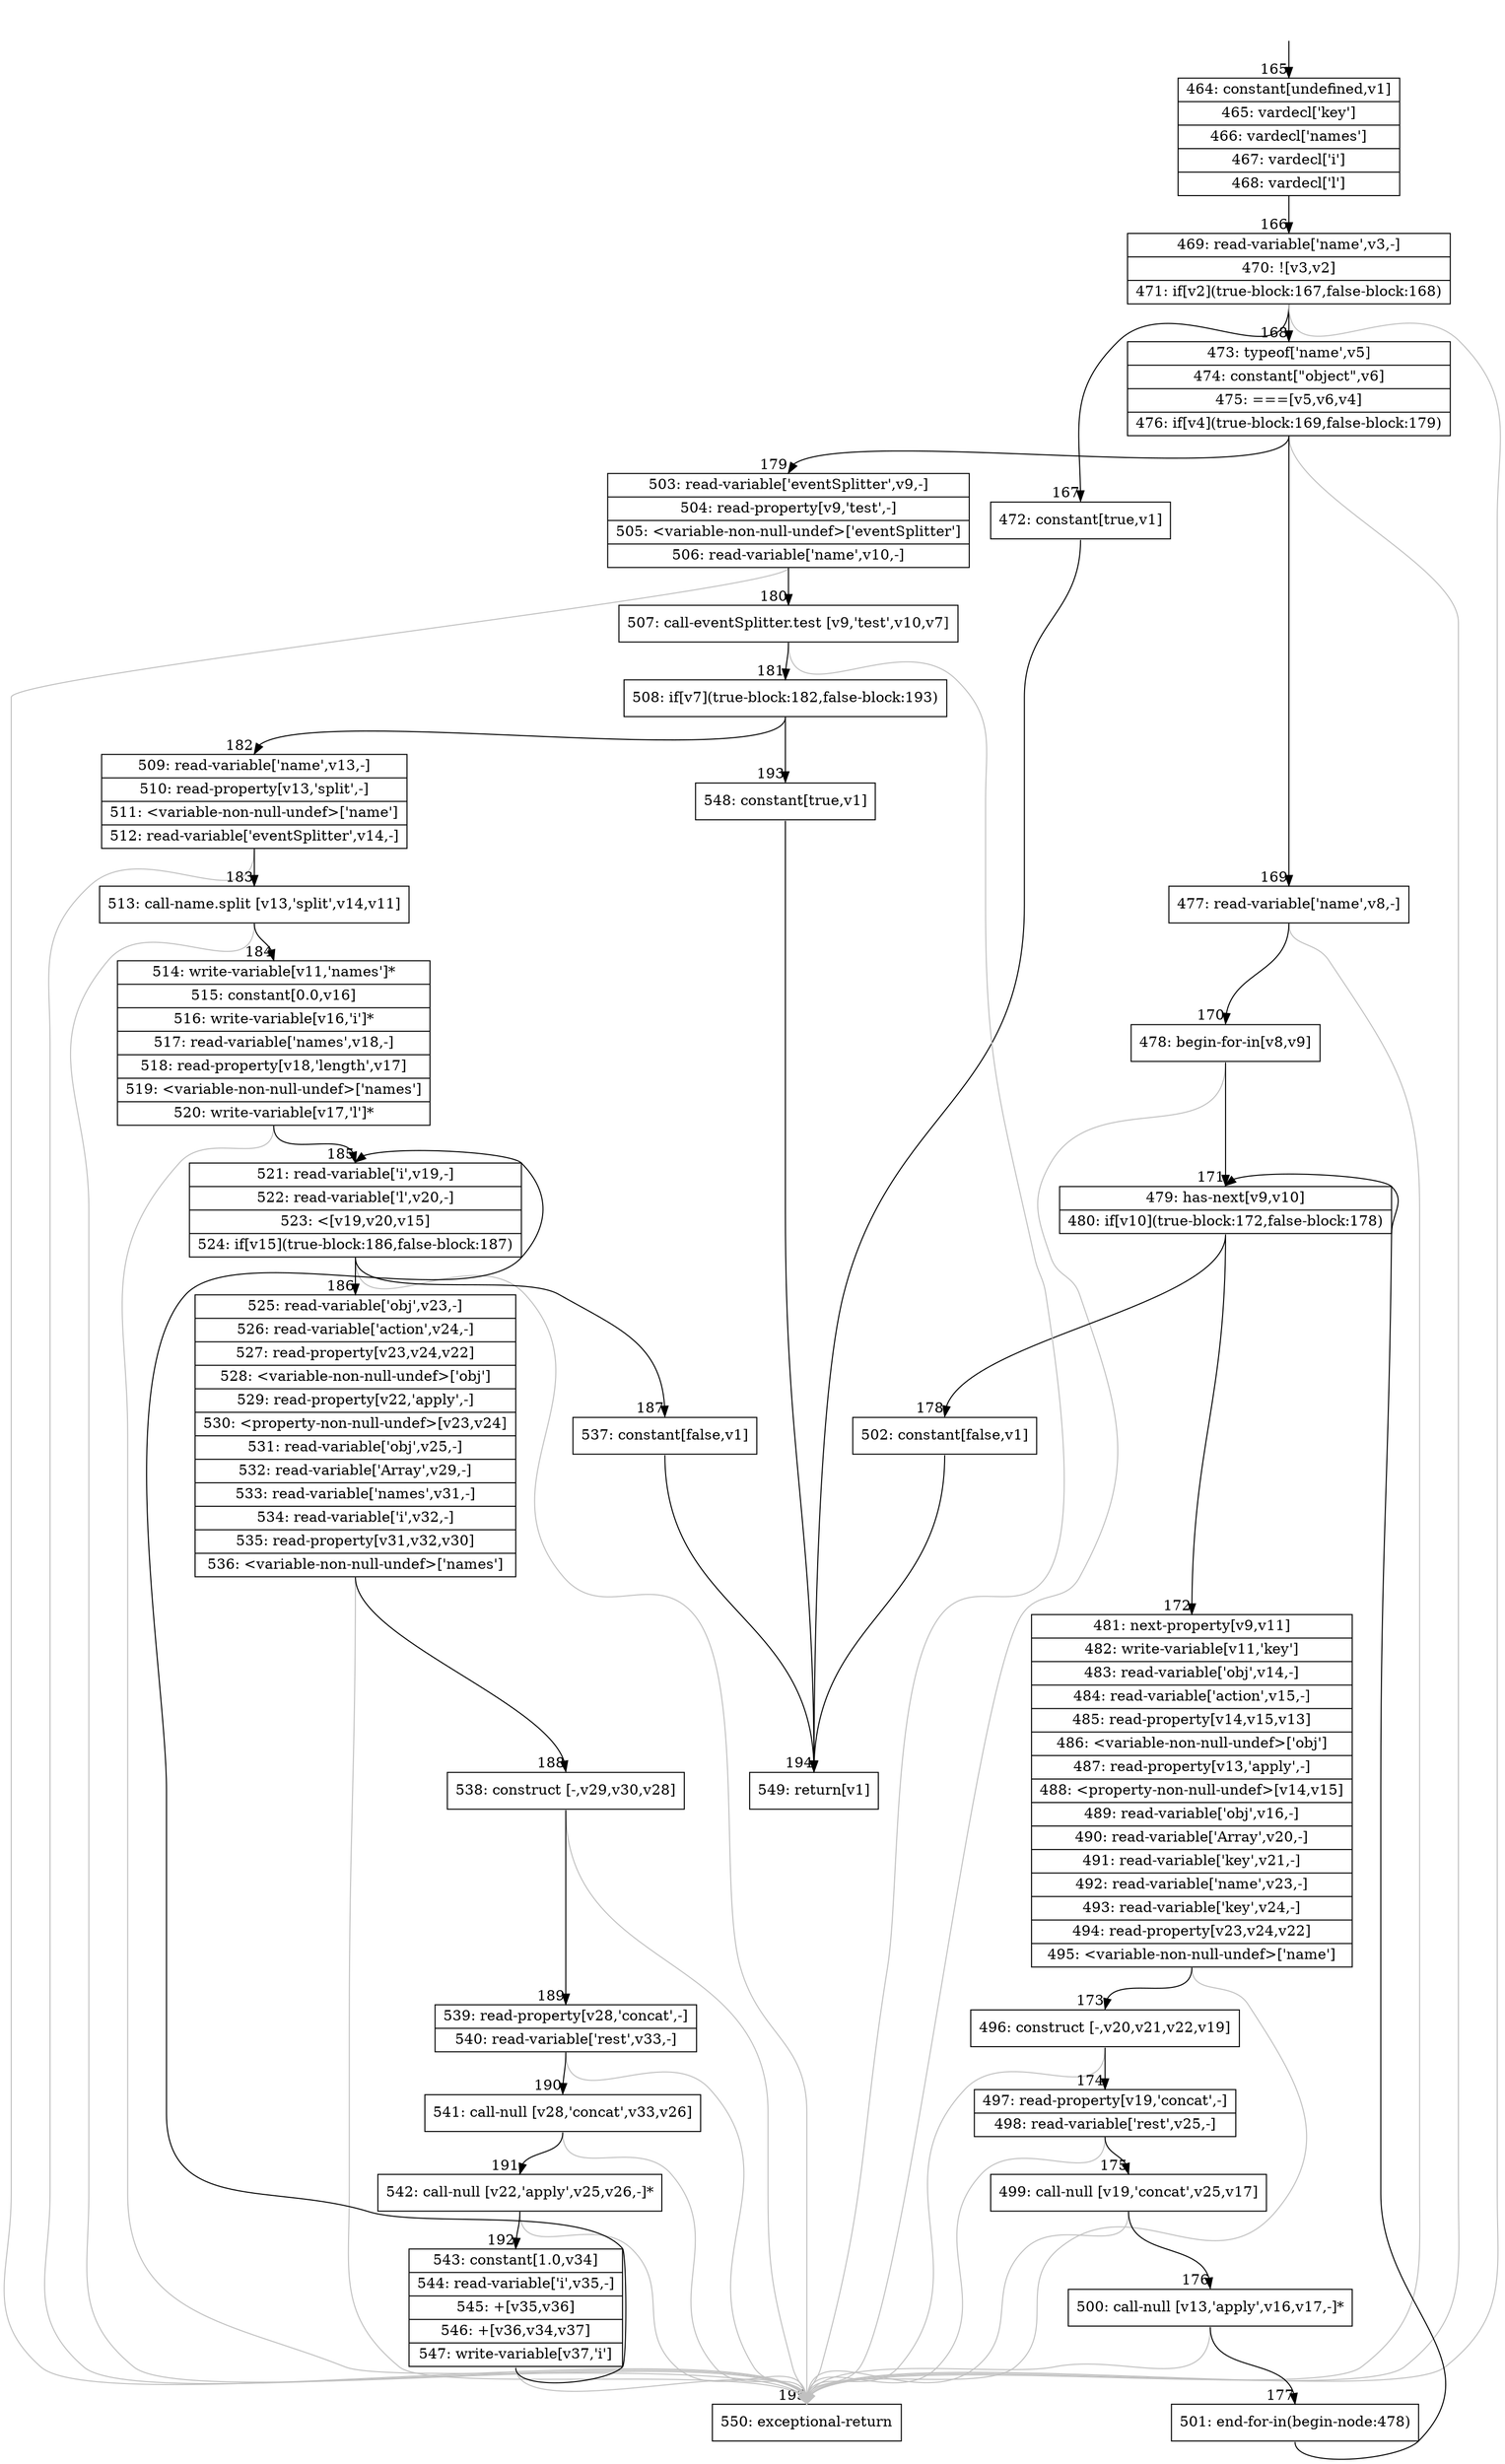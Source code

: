 digraph {
rankdir="TD"
BB_entry11[shape=none,label=""];
BB_entry11 -> BB165 [tailport=s, headport=n, headlabel="    165"]
BB165 [shape=record label="{464: constant[undefined,v1]|465: vardecl['key']|466: vardecl['names']|467: vardecl['i']|468: vardecl['l']}" ] 
BB165 -> BB166 [tailport=s, headport=n, headlabel="      166"]
BB166 [shape=record label="{469: read-variable['name',v3,-]|470: ![v3,v2]|471: if[v2](true-block:167,false-block:168)}" ] 
BB166 -> BB167 [tailport=s, headport=n, headlabel="      167"]
BB166 -> BB168 [tailport=s, headport=n, headlabel="      168"]
BB166 -> BB195 [tailport=s, headport=n, color=gray, headlabel="      195"]
BB167 [shape=record label="{472: constant[true,v1]}" ] 
BB167 -> BB194 [tailport=s, headport=n, headlabel="      194"]
BB168 [shape=record label="{473: typeof['name',v5]|474: constant[\"object\",v6]|475: ===[v5,v6,v4]|476: if[v4](true-block:169,false-block:179)}" ] 
BB168 -> BB169 [tailport=s, headport=n, headlabel="      169"]
BB168 -> BB179 [tailport=s, headport=n, headlabel="      179"]
BB168 -> BB195 [tailport=s, headport=n, color=gray]
BB169 [shape=record label="{477: read-variable['name',v8,-]}" ] 
BB169 -> BB170 [tailport=s, headport=n, headlabel="      170"]
BB169 -> BB195 [tailport=s, headport=n, color=gray]
BB170 [shape=record label="{478: begin-for-in[v8,v9]}" ] 
BB170 -> BB171 [tailport=s, headport=n, headlabel="      171"]
BB170 -> BB195 [tailport=s, headport=n, color=gray]
BB171 [shape=record label="{479: has-next[v9,v10]|480: if[v10](true-block:172,false-block:178)}" ] 
BB171 -> BB172 [tailport=s, headport=n, headlabel="      172"]
BB171 -> BB178 [tailport=s, headport=n, headlabel="      178"]
BB172 [shape=record label="{481: next-property[v9,v11]|482: write-variable[v11,'key']|483: read-variable['obj',v14,-]|484: read-variable['action',v15,-]|485: read-property[v14,v15,v13]|486: \<variable-non-null-undef\>['obj']|487: read-property[v13,'apply',-]|488: \<property-non-null-undef\>[v14,v15]|489: read-variable['obj',v16,-]|490: read-variable['Array',v20,-]|491: read-variable['key',v21,-]|492: read-variable['name',v23,-]|493: read-variable['key',v24,-]|494: read-property[v23,v24,v22]|495: \<variable-non-null-undef\>['name']}" ] 
BB172 -> BB173 [tailport=s, headport=n, headlabel="      173"]
BB172 -> BB195 [tailport=s, headport=n, color=gray]
BB173 [shape=record label="{496: construct [-,v20,v21,v22,v19]}" ] 
BB173 -> BB174 [tailport=s, headport=n, headlabel="      174"]
BB173 -> BB195 [tailport=s, headport=n, color=gray]
BB174 [shape=record label="{497: read-property[v19,'concat',-]|498: read-variable['rest',v25,-]}" ] 
BB174 -> BB175 [tailport=s, headport=n, headlabel="      175"]
BB174 -> BB195 [tailport=s, headport=n, color=gray]
BB175 [shape=record label="{499: call-null [v19,'concat',v25,v17]}" ] 
BB175 -> BB176 [tailport=s, headport=n, headlabel="      176"]
BB175 -> BB195 [tailport=s, headport=n, color=gray]
BB176 [shape=record label="{500: call-null [v13,'apply',v16,v17,-]*}" ] 
BB176 -> BB177 [tailport=s, headport=n, headlabel="      177"]
BB176 -> BB195 [tailport=s, headport=n, color=gray]
BB177 [shape=record label="{501: end-for-in(begin-node:478)}" ] 
BB177 -> BB171 [tailport=s, headport=n]
BB178 [shape=record label="{502: constant[false,v1]}" ] 
BB178 -> BB194 [tailport=s, headport=n]
BB179 [shape=record label="{503: read-variable['eventSplitter',v9,-]|504: read-property[v9,'test',-]|505: \<variable-non-null-undef\>['eventSplitter']|506: read-variable['name',v10,-]}" ] 
BB179 -> BB180 [tailport=s, headport=n, headlabel="      180"]
BB179 -> BB195 [tailport=s, headport=n, color=gray]
BB180 [shape=record label="{507: call-eventSplitter.test [v9,'test',v10,v7]}" ] 
BB180 -> BB181 [tailport=s, headport=n, headlabel="      181"]
BB180 -> BB195 [tailport=s, headport=n, color=gray]
BB181 [shape=record label="{508: if[v7](true-block:182,false-block:193)}" ] 
BB181 -> BB182 [tailport=s, headport=n, headlabel="      182"]
BB181 -> BB193 [tailport=s, headport=n, headlabel="      193"]
BB182 [shape=record label="{509: read-variable['name',v13,-]|510: read-property[v13,'split',-]|511: \<variable-non-null-undef\>['name']|512: read-variable['eventSplitter',v14,-]}" ] 
BB182 -> BB183 [tailport=s, headport=n, headlabel="      183"]
BB182 -> BB195 [tailport=s, headport=n, color=gray]
BB183 [shape=record label="{513: call-name.split [v13,'split',v14,v11]}" ] 
BB183 -> BB184 [tailport=s, headport=n, headlabel="      184"]
BB183 -> BB195 [tailport=s, headport=n, color=gray]
BB184 [shape=record label="{514: write-variable[v11,'names']*|515: constant[0.0,v16]|516: write-variable[v16,'i']*|517: read-variable['names',v18,-]|518: read-property[v18,'length',v17]|519: \<variable-non-null-undef\>['names']|520: write-variable[v17,'l']*}" ] 
BB184 -> BB185 [tailport=s, headport=n, headlabel="      185"]
BB184 -> BB195 [tailport=s, headport=n, color=gray]
BB185 [shape=record label="{521: read-variable['i',v19,-]|522: read-variable['l',v20,-]|523: \<[v19,v20,v15]|524: if[v15](true-block:186,false-block:187)}" ] 
BB185 -> BB186 [tailport=s, headport=n, headlabel="      186"]
BB185 -> BB187 [tailport=s, headport=n, headlabel="      187"]
BB185 -> BB195 [tailport=s, headport=n, color=gray]
BB186 [shape=record label="{525: read-variable['obj',v23,-]|526: read-variable['action',v24,-]|527: read-property[v23,v24,v22]|528: \<variable-non-null-undef\>['obj']|529: read-property[v22,'apply',-]|530: \<property-non-null-undef\>[v23,v24]|531: read-variable['obj',v25,-]|532: read-variable['Array',v29,-]|533: read-variable['names',v31,-]|534: read-variable['i',v32,-]|535: read-property[v31,v32,v30]|536: \<variable-non-null-undef\>['names']}" ] 
BB186 -> BB188 [tailport=s, headport=n, headlabel="      188"]
BB186 -> BB195 [tailport=s, headport=n, color=gray]
BB187 [shape=record label="{537: constant[false,v1]}" ] 
BB187 -> BB194 [tailport=s, headport=n]
BB188 [shape=record label="{538: construct [-,v29,v30,v28]}" ] 
BB188 -> BB189 [tailport=s, headport=n, headlabel="      189"]
BB188 -> BB195 [tailport=s, headport=n, color=gray]
BB189 [shape=record label="{539: read-property[v28,'concat',-]|540: read-variable['rest',v33,-]}" ] 
BB189 -> BB190 [tailport=s, headport=n, headlabel="      190"]
BB189 -> BB195 [tailport=s, headport=n, color=gray]
BB190 [shape=record label="{541: call-null [v28,'concat',v33,v26]}" ] 
BB190 -> BB191 [tailport=s, headport=n, headlabel="      191"]
BB190 -> BB195 [tailport=s, headport=n, color=gray]
BB191 [shape=record label="{542: call-null [v22,'apply',v25,v26,-]*}" ] 
BB191 -> BB192 [tailport=s, headport=n, headlabel="      192"]
BB191 -> BB195 [tailport=s, headport=n, color=gray]
BB192 [shape=record label="{543: constant[1.0,v34]|544: read-variable['i',v35,-]|545: +[v35,v36]|546: +[v36,v34,v37]|547: write-variable[v37,'i']}" ] 
BB192 -> BB185 [tailport=s, headport=n]
BB192 -> BB195 [tailport=s, headport=n, color=gray]
BB193 [shape=record label="{548: constant[true,v1]}" ] 
BB193 -> BB194 [tailport=s, headport=n]
BB194 [shape=record label="{549: return[v1]}" ] 
BB195 [shape=record label="{550: exceptional-return}" ] 
//#$~ 195
}
